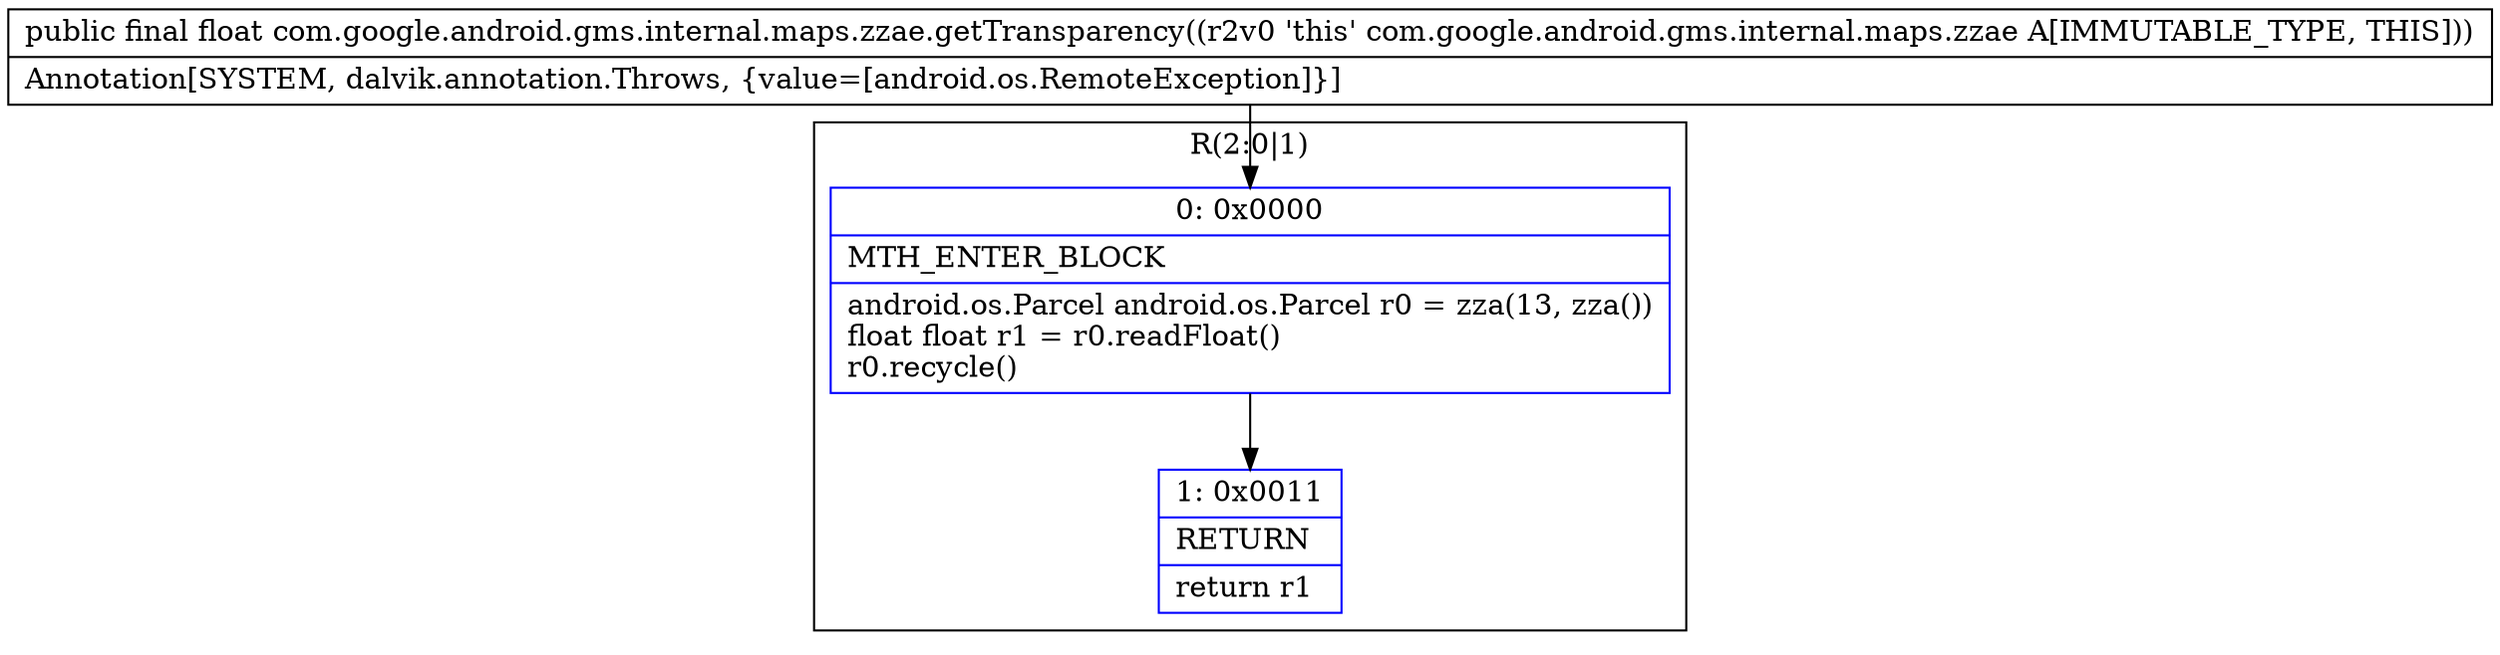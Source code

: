 digraph "CFG forcom.google.android.gms.internal.maps.zzae.getTransparency()F" {
subgraph cluster_Region_397928981 {
label = "R(2:0|1)";
node [shape=record,color=blue];
Node_0 [shape=record,label="{0\:\ 0x0000|MTH_ENTER_BLOCK\l|android.os.Parcel android.os.Parcel r0 = zza(13, zza())\lfloat float r1 = r0.readFloat()\lr0.recycle()\l}"];
Node_1 [shape=record,label="{1\:\ 0x0011|RETURN\l|return r1\l}"];
}
MethodNode[shape=record,label="{public final float com.google.android.gms.internal.maps.zzae.getTransparency((r2v0 'this' com.google.android.gms.internal.maps.zzae A[IMMUTABLE_TYPE, THIS]))  | Annotation[SYSTEM, dalvik.annotation.Throws, \{value=[android.os.RemoteException]\}]\l}"];
MethodNode -> Node_0;
Node_0 -> Node_1;
}

